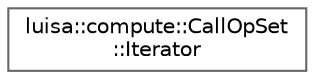 digraph "类继承关系图"
{
 // LATEX_PDF_SIZE
  bgcolor="transparent";
  edge [fontname=Helvetica,fontsize=10,labelfontname=Helvetica,labelfontsize=10];
  node [fontname=Helvetica,fontsize=10,shape=box,height=0.2,width=0.4];
  rankdir="LR";
  Node0 [id="Node000000",label="luisa::compute::CallOpSet\l::Iterator",height=0.2,width=0.4,color="grey40", fillcolor="white", style="filled",URL="$classluisa_1_1compute_1_1_call_op_set_1_1_iterator.html",tooltip="CallOpSet::Iterator"];
}
